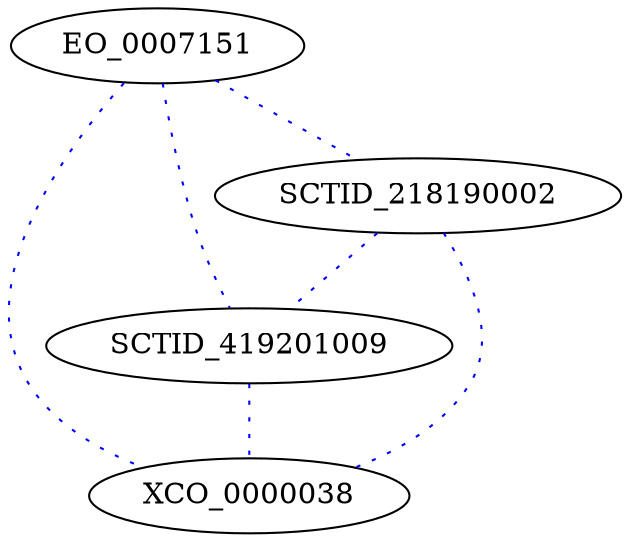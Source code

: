 digraph cliquegraph {
SCTID_419201009 -> XCO_0000038 [ arrowhead = none, penwidth=1, color=blue, label="", style=dotted]

SCTID_218190002 -> SCTID_419201009 [ arrowhead = none, penwidth=1, color=blue, label="", style=dotted]

SCTID_218190002 -> XCO_0000038 [ arrowhead = none, penwidth=1, color=blue, label="", style=dotted]

EO_0007151 -> XCO_0000038 [ arrowhead = none, penwidth=1, color=blue, label="", style=dotted]

EO_0007151 -> SCTID_419201009 [ arrowhead = none, penwidth=1, color=blue, label="", style=dotted]

EO_0007151 -> SCTID_218190002 [ arrowhead = none, penwidth=1, color=blue, label="", style=dotted]
}
